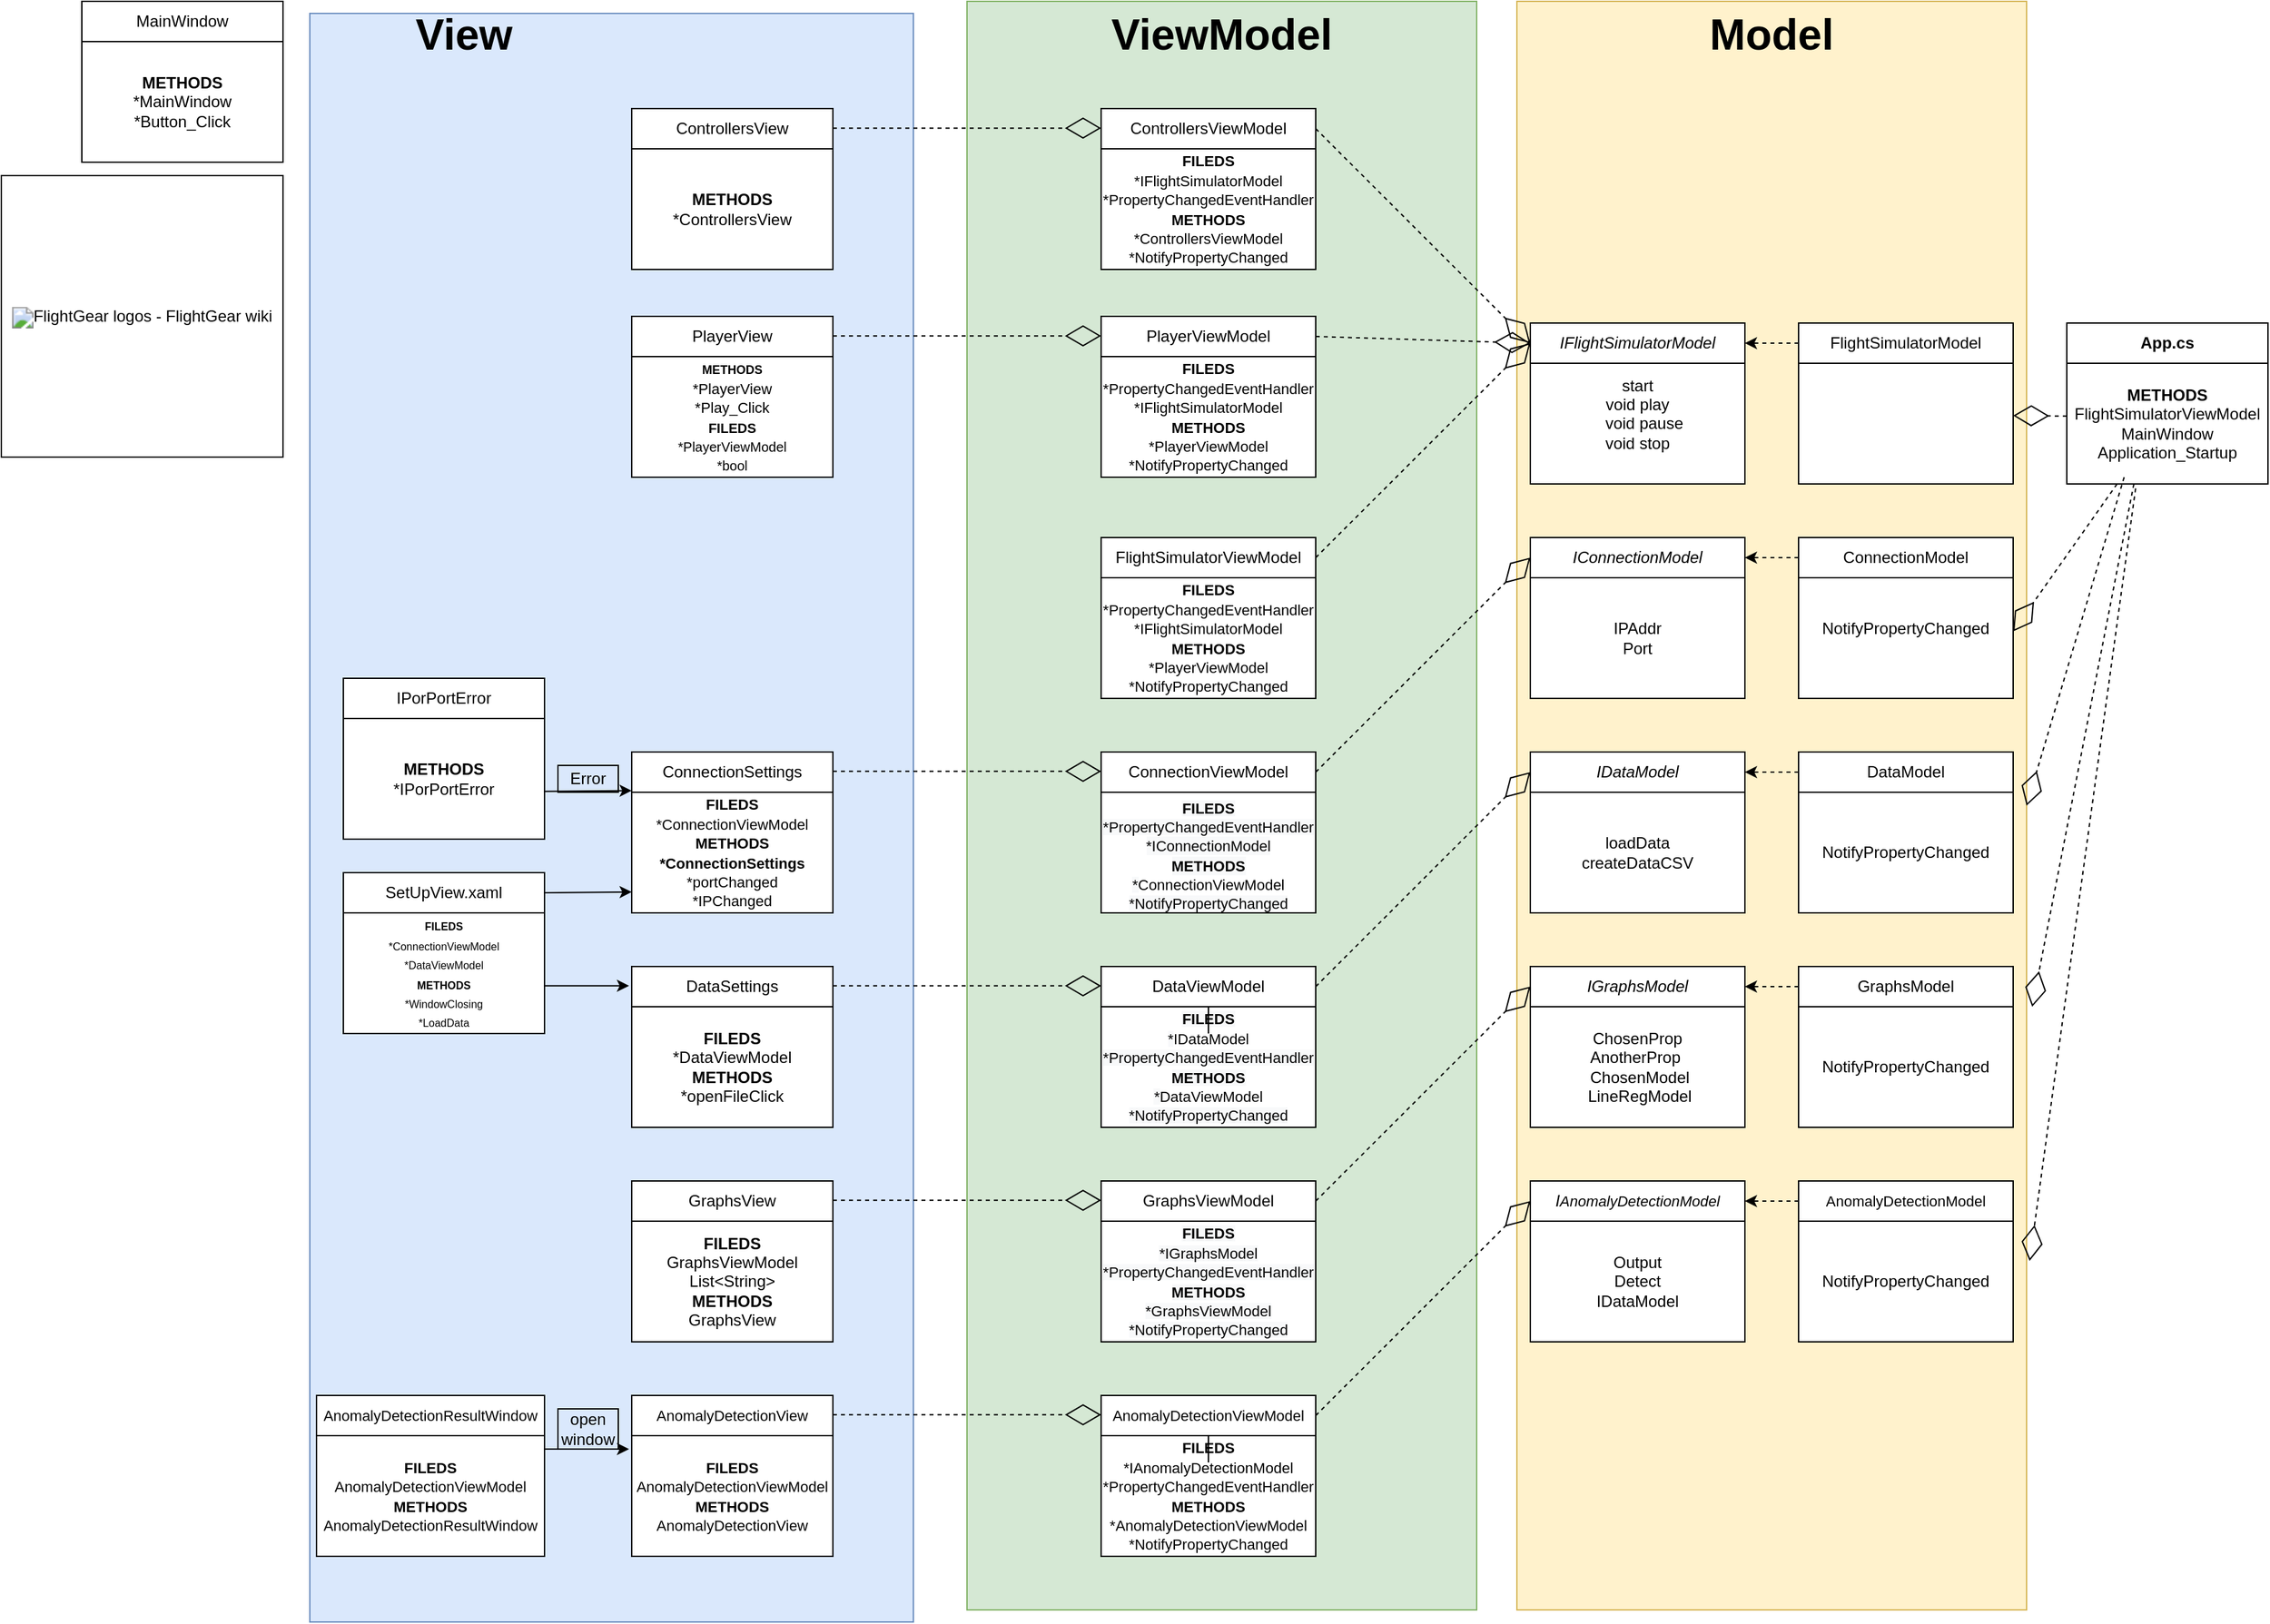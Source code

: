 <mxfile version="14.6.0" type="device"><diagram name="Page-1" id="b5b7bab2-c9e2-2cf4-8b2a-24fd1a2a6d21"><mxGraphModel dx="2048" dy="1747" grid="1" gridSize="10" guides="1" tooltips="1" connect="1" arrows="1" fold="1" page="1" pageScale="1" pageWidth="827" pageHeight="1169" background="#ffffff" math="0" shadow="0"><root><mxCell id="0"/><mxCell id="1" parent="0"/><mxCell id="roihXMx6yvmDGisYueQt-70" value="" style="rounded=0;whiteSpace=wrap;html=1;fontSize=11;labelBackgroundColor=none;labelBorderColor=none;strokeColor=#82b366;fillColor=#d5e8d4;" parent="1" vertex="1"><mxGeometry x="260" y="-40" width="380" height="1200" as="geometry"/></mxCell><mxCell id="roihXMx6yvmDGisYueQt-71" value="" style="rounded=0;whiteSpace=wrap;html=1;fontSize=11;labelBackgroundColor=none;labelBorderColor=none;fillColor=#dae8fc;strokeColor=#6c8ebf;" parent="1" vertex="1"><mxGeometry x="-230" y="-31" width="450" height="1200" as="geometry"/></mxCell><mxCell id="roihXMx6yvmDGisYueQt-69" value="" style="rounded=0;whiteSpace=wrap;html=1;fontSize=11;labelBackgroundColor=none;labelBorderColor=none;strokeColor=#d6b656;fillColor=#fff2cc;" parent="1" vertex="1"><mxGeometry x="670" y="-40" width="380" height="1200" as="geometry"/></mxCell><mxCell id="roihXMx6yvmDGisYueQt-2" value="&lt;i&gt;IFlightSimulatorModel&lt;/i&gt;" style="rounded=0;whiteSpace=wrap;html=1;" parent="1" vertex="1"><mxGeometry x="680" y="200" width="160" height="30" as="geometry"/></mxCell><mxCell id="roihXMx6yvmDGisYueQt-4" value="&lt;div&gt;start&lt;/div&gt;&lt;div&gt;void play&lt;/div&gt;&lt;div&gt;&amp;nbsp; &amp;nbsp;void pause&lt;/div&gt;&lt;div&gt;void stop&lt;/div&gt;&lt;div&gt;&lt;br&gt;&lt;/div&gt;" style="rounded=0;whiteSpace=wrap;html=1;" parent="1" vertex="1"><mxGeometry x="680" y="230" width="160" height="90" as="geometry"/></mxCell><mxCell id="roihXMx6yvmDGisYueQt-5" value="" style="rounded=0;whiteSpace=wrap;html=1;" parent="1" vertex="1"><mxGeometry x="880" y="230" width="160" height="90" as="geometry"/></mxCell><mxCell id="roihXMx6yvmDGisYueQt-6" value="FlightSimulatorModel" style="rounded=0;whiteSpace=wrap;html=1;" parent="1" vertex="1"><mxGeometry x="880" y="200" width="160" height="30" as="geometry"/></mxCell><mxCell id="roihXMx6yvmDGisYueQt-7" value="&lt;span&gt;IPAddr&lt;/span&gt;&lt;br&gt;&lt;span&gt;Port&lt;/span&gt;" style="rounded=0;whiteSpace=wrap;html=1;" parent="1" vertex="1"><mxGeometry x="680" y="390" width="160" height="90" as="geometry"/></mxCell><mxCell id="roihXMx6yvmDGisYueQt-8" value="&lt;span&gt;NotifyPropertyChanged&lt;br&gt;&lt;br&gt;&lt;/span&gt;" style="rounded=0;whiteSpace=wrap;html=1;" parent="1" vertex="1"><mxGeometry x="880" y="390" width="160" height="90" as="geometry"/></mxCell><mxCell id="roihXMx6yvmDGisYueQt-9" value="ConnectionModel" style="rounded=0;whiteSpace=wrap;html=1;" parent="1" vertex="1"><mxGeometry x="880" y="360" width="160" height="30" as="geometry"/></mxCell><mxCell id="roihXMx6yvmDGisYueQt-10" value="&lt;i&gt;IConnectionModel&lt;/i&gt;" style="rounded=0;whiteSpace=wrap;html=1;" parent="1" vertex="1"><mxGeometry x="680" y="360" width="160" height="30" as="geometry"/></mxCell><mxCell id="roihXMx6yvmDGisYueQt-15" value="NotifyPropertyChanged&lt;br&gt;" style="rounded=0;whiteSpace=wrap;html=1;" parent="1" vertex="1"><mxGeometry x="880" y="550" width="160" height="90" as="geometry"/></mxCell><mxCell id="roihXMx6yvmDGisYueQt-16" value="loadData&lt;br&gt;createDataCSV" style="rounded=0;whiteSpace=wrap;html=1;" parent="1" vertex="1"><mxGeometry x="680" y="550" width="160" height="90" as="geometry"/></mxCell><mxCell id="roihXMx6yvmDGisYueQt-17" value="&lt;i&gt;IDataModel&lt;/i&gt;" style="rounded=0;whiteSpace=wrap;html=1;" parent="1" vertex="1"><mxGeometry x="680" y="520" width="160" height="30" as="geometry"/></mxCell><mxCell id="roihXMx6yvmDGisYueQt-18" value="DataModel" style="rounded=0;whiteSpace=wrap;html=1;" parent="1" vertex="1"><mxGeometry x="880" y="520" width="160" height="30" as="geometry"/></mxCell><mxCell id="roihXMx6yvmDGisYueQt-19" value="NotifyPropertyChanged&lt;br&gt;" style="rounded=0;whiteSpace=wrap;html=1;" parent="1" vertex="1"><mxGeometry x="880" y="710" width="160" height="90" as="geometry"/></mxCell><mxCell id="roihXMx6yvmDGisYueQt-22" value="GraphsModel" style="rounded=0;whiteSpace=wrap;html=1;" parent="1" vertex="1"><mxGeometry x="880" y="680" width="160" height="30" as="geometry"/></mxCell><mxCell id="roihXMx6yvmDGisYueQt-23" value="&lt;span&gt;NotifyPropertyChanged&lt;/span&gt;" style="rounded=0;whiteSpace=wrap;html=1;" parent="1" vertex="1"><mxGeometry x="880" y="870" width="160" height="90" as="geometry"/></mxCell><mxCell id="roihXMx6yvmDGisYueQt-24" value="&lt;font style=&quot;font-size: 11px&quot;&gt;AnomalyDetectionModel&lt;/font&gt;" style="rounded=0;whiteSpace=wrap;html=1;" parent="1" vertex="1"><mxGeometry x="880" y="840" width="160" height="30" as="geometry"/></mxCell><mxCell id="roihXMx6yvmDGisYueQt-25" value="Output&lt;br&gt;Detect&lt;br&gt;IDataModel" style="rounded=0;whiteSpace=wrap;html=1;" parent="1" vertex="1"><mxGeometry x="680" y="870" width="160" height="90" as="geometry"/></mxCell><mxCell id="roihXMx6yvmDGisYueQt-26" value="&lt;i&gt;I&lt;span style=&quot;font-size: 11px&quot;&gt;AnomalyDetectionModel&lt;/span&gt;&lt;/i&gt;" style="rounded=0;whiteSpace=wrap;html=1;" parent="1" vertex="1"><mxGeometry x="680" y="840" width="160" height="30" as="geometry"/></mxCell><mxCell id="roihXMx6yvmDGisYueQt-27" value="FlightSimulatorViewModel" style="rounded=0;whiteSpace=wrap;html=1;" parent="1" vertex="1"><mxGeometry x="360" y="360" width="160" height="30" as="geometry"/></mxCell><mxCell id="roihXMx6yvmDGisYueQt-28" value="&lt;b style=&quot;font-size: 11px&quot;&gt;FILEDS&lt;/b&gt;&lt;br style=&quot;font-size: 11px&quot;&gt;&lt;span style=&quot;font-size: 11px&quot;&gt;*PropertyChangedEventHandler&lt;/span&gt;&lt;br&gt;&lt;span style=&quot;font-size: 11px&quot;&gt;*IFlightSimulatorModel&lt;/span&gt;&lt;br style=&quot;font-size: 11px&quot;&gt;&lt;b style=&quot;font-size: 11px&quot;&gt;METHODS&lt;/b&gt;&lt;br style=&quot;font-size: 11px&quot;&gt;&lt;span style=&quot;font-size: 11px&quot;&gt;*PlayerViewModel&lt;/span&gt;&lt;br style=&quot;font-size: 11px&quot;&gt;&lt;span style=&quot;font-size: 11px&quot;&gt;*&lt;/span&gt;&lt;span style=&quot;font-size: 11px&quot;&gt;NotifyPropertyChanged&lt;/span&gt;" style="rounded=0;whiteSpace=wrap;html=1;" parent="1" vertex="1"><mxGeometry x="360" y="390" width="160" height="90" as="geometry"/></mxCell><mxCell id="roihXMx6yvmDGisYueQt-29" value="&lt;br&gt;&lt;b style=&quot;color: rgb(0 , 0 , 0) ; font-family: &amp;#34;helvetica&amp;#34; ; font-style: normal ; letter-spacing: normal ; text-align: center ; text-indent: 0px ; text-transform: none ; word-spacing: 0px ; background-color: rgb(248 , 249 , 250) ; font-size: 11px&quot;&gt;FILEDS&lt;/b&gt;&lt;br style=&quot;color: rgb(0 , 0 , 0) ; font-family: &amp;#34;helvetica&amp;#34; ; font-style: normal ; font-weight: 400 ; letter-spacing: normal ; text-align: center ; text-indent: 0px ; text-transform: none ; word-spacing: 0px ; background-color: rgb(248 , 249 , 250) ; font-size: 11px&quot;&gt;&lt;span style=&quot;color: rgb(0 , 0 , 0) ; font-family: &amp;#34;helvetica&amp;#34; ; font-style: normal ; font-weight: 400 ; letter-spacing: normal ; text-align: center ; text-indent: 0px ; text-transform: none ; word-spacing: 0px ; background-color: rgb(248 , 249 , 250) ; font-size: 11px&quot;&gt;*PropertyChangedEventHandler&lt;/span&gt;&lt;span style=&quot;text-align: center ; text-indent: 0px ; background-color: rgb(248 , 249 , 250)&quot;&gt;&lt;font face=&quot;helvetica&quot;&gt;&lt;span style=&quot;font-size: 11px&quot;&gt;&lt;br&gt;*IConnectionModel&lt;br&gt;&lt;/span&gt;&lt;/font&gt;&lt;b style=&quot;color: rgb(0 , 0 , 0) ; font-family: &amp;#34;helvetica&amp;#34; ; font-size: 11px ; font-style: normal ; letter-spacing: normal ; text-transform: none ; word-spacing: 0px&quot;&gt;METHODS&lt;/b&gt;&lt;/span&gt;&lt;br style=&quot;color: rgb(0 , 0 , 0) ; font-family: &amp;#34;helvetica&amp;#34; ; font-style: normal ; font-weight: 400 ; letter-spacing: normal ; text-align: center ; text-indent: 0px ; text-transform: none ; word-spacing: 0px ; background-color: rgb(248 , 249 , 250) ; font-size: 11px&quot;&gt;&lt;span style=&quot;color: rgb(0 , 0 , 0) ; font-family: &amp;#34;helvetica&amp;#34; ; font-style: normal ; font-weight: 400 ; letter-spacing: normal ; text-align: center ; text-indent: 0px ; text-transform: none ; word-spacing: 0px ; background-color: rgb(248 , 249 , 250) ; font-size: 11px&quot;&gt;*&lt;/span&gt;&lt;font face=&quot;helvetica&quot;&gt;&lt;span style=&quot;font-size: 11px&quot;&gt;ConnectionViewModel&lt;/span&gt;&lt;/font&gt;&lt;br style=&quot;color: rgb(0 , 0 , 0) ; font-family: &amp;#34;helvetica&amp;#34; ; font-style: normal ; font-weight: 400 ; letter-spacing: normal ; text-align: center ; text-indent: 0px ; text-transform: none ; word-spacing: 0px ; background-color: rgb(248 , 249 , 250) ; font-size: 11px&quot;&gt;&lt;span style=&quot;color: rgb(0 , 0 , 0) ; font-family: &amp;#34;helvetica&amp;#34; ; font-style: normal ; font-weight: 400 ; letter-spacing: normal ; text-align: center ; text-indent: 0px ; text-transform: none ; word-spacing: 0px ; background-color: rgb(248 , 249 , 250) ; font-size: 11px&quot;&gt;*&lt;/span&gt;&lt;span style=&quot;color: rgb(0 , 0 , 0) ; font-family: &amp;#34;helvetica&amp;#34; ; font-style: normal ; font-weight: 400 ; letter-spacing: normal ; text-align: center ; text-indent: 0px ; text-transform: none ; word-spacing: 0px ; background-color: rgb(248 , 249 , 250) ; font-size: 11px&quot;&gt;NotifyPropertyChanged&lt;/span&gt;&lt;br&gt;" style="rounded=0;whiteSpace=wrap;html=1;" parent="1" vertex="1"><mxGeometry x="360" y="540" width="160" height="100" as="geometry"/></mxCell><mxCell id="roihXMx6yvmDGisYueQt-30" value="ConnectionViewModel" style="rounded=0;whiteSpace=wrap;html=1;" parent="1" vertex="1"><mxGeometry x="360" y="520" width="160" height="30" as="geometry"/></mxCell><mxCell id="roihXMx6yvmDGisYueQt-31" value="&lt;b style=&quot;color: rgb(0 , 0 , 0) ; font-family: &amp;#34;helvetica&amp;#34; ; font-style: normal ; letter-spacing: normal ; text-align: center ; text-indent: 0px ; text-transform: none ; word-spacing: 0px ; background-color: rgb(248 , 249 , 250) ; font-size: 11px&quot;&gt;FILEDS&lt;/b&gt;&lt;br style=&quot;color: rgb(0 , 0 , 0) ; font-family: &amp;#34;helvetica&amp;#34; ; font-style: normal ; font-weight: 400 ; letter-spacing: normal ; text-align: center ; text-indent: 0px ; text-transform: none ; word-spacing: 0px ; background-color: rgb(248 , 249 , 250) ; font-size: 11px&quot;&gt;&lt;span style=&quot;color: rgb(0 , 0 , 0) ; font-family: &amp;#34;helvetica&amp;#34; ; font-style: normal ; font-weight: 400 ; letter-spacing: normal ; text-align: center ; text-indent: 0px ; text-transform: none ; word-spacing: 0px ; background-color: rgb(248 , 249 , 250) ; font-size: 11px&quot;&gt;*&lt;/span&gt;&lt;font face=&quot;helvetica&quot;&gt;&lt;span style=&quot;font-size: 11px&quot;&gt;IDataModel&lt;/span&gt;&lt;/font&gt;&lt;br style=&quot;color: rgb(0 , 0 , 0) ; font-family: &amp;#34;helvetica&amp;#34; ; font-size: 12px ; font-style: normal ; font-weight: 400 ; letter-spacing: normal ; text-align: center ; text-indent: 0px ; text-transform: none ; word-spacing: 0px ; background-color: rgb(248 , 249 , 250)&quot;&gt;&lt;span style=&quot;color: rgb(0 , 0 , 0) ; font-family: &amp;#34;helvetica&amp;#34; ; font-style: normal ; font-weight: 400 ; letter-spacing: normal ; text-align: center ; text-indent: 0px ; text-transform: none ; word-spacing: 0px ; background-color: rgb(248 , 249 , 250) ; font-size: 11px&quot;&gt;*PropertyChangedEventHandler&lt;/span&gt;&lt;br style=&quot;color: rgb(0 , 0 , 0) ; font-family: &amp;#34;helvetica&amp;#34; ; font-style: normal ; font-weight: 400 ; letter-spacing: normal ; text-align: center ; text-indent: 0px ; text-transform: none ; word-spacing: 0px ; background-color: rgb(248 , 249 , 250) ; font-size: 11px&quot;&gt;&lt;b style=&quot;color: rgb(0 , 0 , 0) ; font-family: &amp;#34;helvetica&amp;#34; ; font-style: normal ; letter-spacing: normal ; text-align: center ; text-indent: 0px ; text-transform: none ; word-spacing: 0px ; background-color: rgb(248 , 249 , 250) ; font-size: 11px&quot;&gt;METHODS&lt;/b&gt;&lt;br style=&quot;color: rgb(0 , 0 , 0) ; font-family: &amp;#34;helvetica&amp;#34; ; font-style: normal ; font-weight: 400 ; letter-spacing: normal ; text-align: center ; text-indent: 0px ; text-transform: none ; word-spacing: 0px ; background-color: rgb(248 , 249 , 250) ; font-size: 11px&quot;&gt;&lt;span style=&quot;color: rgb(0 , 0 , 0) ; font-family: &amp;#34;helvetica&amp;#34; ; font-style: normal ; font-weight: 400 ; letter-spacing: normal ; text-align: center ; text-indent: 0px ; text-transform: none ; word-spacing: 0px ; background-color: rgb(248 , 249 , 250) ; font-size: 11px&quot;&gt;*&lt;/span&gt;&lt;font face=&quot;helvetica&quot;&gt;&lt;span style=&quot;font-size: 11px&quot;&gt;DataViewModel&lt;/span&gt;&lt;/font&gt;&lt;br style=&quot;color: rgb(0 , 0 , 0) ; font-family: &amp;#34;helvetica&amp;#34; ; font-style: normal ; font-weight: 400 ; letter-spacing: normal ; text-align: center ; text-indent: 0px ; text-transform: none ; word-spacing: 0px ; background-color: rgb(248 , 249 , 250) ; font-size: 11px&quot;&gt;&lt;span style=&quot;color: rgb(0 , 0 , 0) ; font-family: &amp;#34;helvetica&amp;#34; ; font-style: normal ; font-weight: 400 ; letter-spacing: normal ; text-align: center ; text-indent: 0px ; text-transform: none ; word-spacing: 0px ; background-color: rgb(248 , 249 , 250) ; font-size: 11px&quot;&gt;*&lt;/span&gt;&lt;span style=&quot;color: rgb(0 , 0 , 0) ; font-family: &amp;#34;helvetica&amp;#34; ; font-style: normal ; font-weight: 400 ; letter-spacing: normal ; text-align: center ; text-indent: 0px ; text-transform: none ; word-spacing: 0px ; background-color: rgb(248 , 249 , 250) ; font-size: 11px&quot;&gt;NotifyPropertyChanged&lt;/span&gt;" style="rounded=0;whiteSpace=wrap;html=1;" parent="1" vertex="1"><mxGeometry x="360" y="710" width="160" height="90" as="geometry"/></mxCell><mxCell id="4QhyAHPbhYTgKdKamHgL-8" value="" style="edgeStyle=orthogonalEdgeStyle;rounded=0;orthogonalLoop=1;jettySize=auto;html=1;" edge="1" parent="1" source="roihXMx6yvmDGisYueQt-32" target="roihXMx6yvmDGisYueQt-31"><mxGeometry relative="1" as="geometry"/></mxCell><mxCell id="roihXMx6yvmDGisYueQt-32" value="DataViewModel" style="rounded=0;whiteSpace=wrap;html=1;" parent="1" vertex="1"><mxGeometry x="360" y="680" width="160" height="30" as="geometry"/></mxCell><mxCell id="roihXMx6yvmDGisYueQt-33" value="&#10;&#10;&lt;b style=&quot;color: rgb(0, 0, 0); font-family: helvetica; font-style: normal; letter-spacing: normal; text-align: center; text-indent: 0px; text-transform: none; word-spacing: 0px; background-color: rgb(248, 249, 250); font-size: 11px;&quot;&gt;FILEDS&lt;/b&gt;&lt;br style=&quot;color: rgb(0, 0, 0); font-family: helvetica; font-style: normal; font-weight: 400; letter-spacing: normal; text-align: center; text-indent: 0px; text-transform: none; word-spacing: 0px; background-color: rgb(248, 249, 250); font-size: 11px;&quot;&gt;&lt;span style=&quot;color: rgb(0, 0, 0); font-family: helvetica; font-style: normal; font-weight: 400; letter-spacing: normal; text-align: center; text-indent: 0px; text-transform: none; word-spacing: 0px; background-color: rgb(248, 249, 250); font-size: 11px;&quot;&gt;*IGraphsModel&lt;/span&gt;&lt;br style=&quot;color: rgb(0, 0, 0); font-family: helvetica; font-size: 12px; font-style: normal; font-weight: 400; letter-spacing: normal; text-align: center; text-indent: 0px; text-transform: none; word-spacing: 0px; background-color: rgb(248, 249, 250);&quot;&gt;&lt;span style=&quot;color: rgb(0, 0, 0); font-family: helvetica; font-style: normal; font-weight: 400; letter-spacing: normal; text-align: center; text-indent: 0px; text-transform: none; word-spacing: 0px; background-color: rgb(248, 249, 250); font-size: 11px;&quot;&gt;*PropertyChangedEventHandler&lt;/span&gt;&lt;br style=&quot;color: rgb(0, 0, 0); font-family: helvetica; font-style: normal; font-weight: 400; letter-spacing: normal; text-align: center; text-indent: 0px; text-transform: none; word-spacing: 0px; background-color: rgb(248, 249, 250); font-size: 11px;&quot;&gt;&lt;b style=&quot;color: rgb(0, 0, 0); font-family: helvetica; font-style: normal; letter-spacing: normal; text-align: center; text-indent: 0px; text-transform: none; word-spacing: 0px; background-color: rgb(248, 249, 250); font-size: 11px;&quot;&gt;METHODS&lt;/b&gt;&lt;br style=&quot;color: rgb(0, 0, 0); font-family: helvetica; font-style: normal; font-weight: 400; letter-spacing: normal; text-align: center; text-indent: 0px; text-transform: none; word-spacing: 0px; background-color: rgb(248, 249, 250); font-size: 11px;&quot;&gt;&lt;span style=&quot;color: rgb(0, 0, 0); font-family: helvetica; font-style: normal; font-weight: 400; letter-spacing: normal; text-align: center; text-indent: 0px; text-transform: none; word-spacing: 0px; background-color: rgb(248, 249, 250); font-size: 11px;&quot;&gt;*&lt;/span&gt;&lt;span style=&quot;color: rgb(0, 0, 0); font-family: helvetica; font-style: normal; font-weight: 400; letter-spacing: normal; text-align: center; text-indent: 0px; text-transform: none; word-spacing: 0px; background-color: rgb(248, 249, 250); font-size: 11px;&quot;&gt;GraphsViewModel&lt;/span&gt;&lt;br style=&quot;color: rgb(0, 0, 0); font-family: helvetica; font-style: normal; font-weight: 400; letter-spacing: normal; text-align: center; text-indent: 0px; text-transform: none; word-spacing: 0px; background-color: rgb(248, 249, 250); font-size: 11px;&quot;&gt;&lt;span style=&quot;color: rgb(0, 0, 0); font-family: helvetica; font-style: normal; font-weight: 400; letter-spacing: normal; text-align: center; text-indent: 0px; text-transform: none; word-spacing: 0px; background-color: rgb(248, 249, 250); font-size: 11px;&quot;&gt;*&lt;/span&gt;&lt;span style=&quot;color: rgb(0, 0, 0); font-family: helvetica; font-style: normal; font-weight: 400; letter-spacing: normal; text-align: center; text-indent: 0px; text-transform: none; word-spacing: 0px; background-color: rgb(248, 249, 250); font-size: 11px;&quot;&gt;NotifyPropertyChanged&lt;/span&gt;&#10;&#10;" style="rounded=0;whiteSpace=wrap;html=1;" parent="1" vertex="1"><mxGeometry x="360" y="870" width="160" height="90" as="geometry"/></mxCell><mxCell id="roihXMx6yvmDGisYueQt-34" value="GraphsViewModel" style="rounded=0;whiteSpace=wrap;html=1;" parent="1" vertex="1"><mxGeometry x="360" y="840" width="160" height="30" as="geometry"/></mxCell><mxCell id="roihXMx6yvmDGisYueQt-35" value="&lt;b style=&quot;font-family: &amp;#34;helvetica&amp;#34; ; font-size: 11px&quot;&gt;FILEDS&lt;/b&gt;&lt;br style=&quot;font-family: &amp;#34;helvetica&amp;#34; ; font-size: 11px&quot;&gt;&lt;span style=&quot;font-family: &amp;#34;helvetica&amp;#34; ; font-size: 11px&quot;&gt;*&lt;/span&gt;&lt;font face=&quot;helvetica&quot;&gt;&lt;span style=&quot;font-size: 11px&quot;&gt;IAnomalyDetectionModel&lt;/span&gt;&lt;/font&gt;&lt;br style=&quot;font-family: &amp;#34;helvetica&amp;#34;&quot;&gt;&lt;span style=&quot;font-family: &amp;#34;helvetica&amp;#34; ; font-size: 11px&quot;&gt;*PropertyChangedEventHandler&lt;/span&gt;&lt;br style=&quot;font-family: &amp;#34;helvetica&amp;#34; ; font-size: 11px&quot;&gt;&lt;b style=&quot;font-family: &amp;#34;helvetica&amp;#34; ; font-size: 11px&quot;&gt;METHODS&lt;/b&gt;&lt;br style=&quot;font-family: &amp;#34;helvetica&amp;#34; ; font-size: 11px&quot;&gt;&lt;span style=&quot;font-family: &amp;#34;helvetica&amp;#34; ; font-size: 11px&quot;&gt;*&lt;/span&gt;&lt;font face=&quot;helvetica&quot;&gt;&lt;span style=&quot;font-size: 11px&quot;&gt;AnomalyDetectionViewModel&lt;/span&gt;&lt;/font&gt;&lt;br style=&quot;font-family: &amp;#34;helvetica&amp;#34; ; font-size: 11px&quot;&gt;&lt;span style=&quot;font-family: &amp;#34;helvetica&amp;#34; ; font-size: 11px&quot;&gt;*&lt;/span&gt;&lt;span style=&quot;font-family: &amp;#34;helvetica&amp;#34; ; font-size: 11px&quot;&gt;NotifyPropertyChanged&lt;/span&gt;" style="rounded=0;whiteSpace=wrap;html=1;" parent="1" vertex="1"><mxGeometry x="360" y="1030" width="160" height="90" as="geometry"/></mxCell><mxCell id="4QhyAHPbhYTgKdKamHgL-10" value="" style="edgeStyle=orthogonalEdgeStyle;rounded=0;orthogonalLoop=1;jettySize=auto;html=1;" edge="1" parent="1" source="roihXMx6yvmDGisYueQt-36" target="roihXMx6yvmDGisYueQt-35"><mxGeometry relative="1" as="geometry"/></mxCell><mxCell id="roihXMx6yvmDGisYueQt-36" value="AnomalyDetectionViewModel" style="rounded=0;whiteSpace=wrap;html=1;fontSize=11;" parent="1" vertex="1"><mxGeometry x="360" y="1000" width="160" height="30" as="geometry"/></mxCell><mxCell id="roihXMx6yvmDGisYueQt-37" value="&lt;b style=&quot;font-size: 11px&quot;&gt;FILEDS&lt;/b&gt;&lt;br style=&quot;font-size: 11px&quot;&gt;&lt;span style=&quot;font-size: 11px&quot;&gt;*PropertyChangedEventHandler&lt;/span&gt;&lt;br&gt;&lt;span style=&quot;font-size: 11px&quot;&gt;*IFlightSimulatorModel&lt;/span&gt;&lt;br style=&quot;font-size: 11px&quot;&gt;&lt;b style=&quot;font-size: 11px&quot;&gt;METHODS&lt;/b&gt;&lt;br style=&quot;font-size: 11px&quot;&gt;&lt;span style=&quot;font-size: 11px&quot;&gt;*PlayerViewModel&lt;/span&gt;&lt;br style=&quot;font-size: 11px&quot;&gt;&lt;span style=&quot;font-size: 11px&quot;&gt;*&lt;/span&gt;&lt;span style=&quot;font-size: 11px&quot;&gt;NotifyPropertyChanged&lt;/span&gt;" style="rounded=0;whiteSpace=wrap;html=1;" parent="1" vertex="1"><mxGeometry x="360" y="225" width="160" height="90" as="geometry"/></mxCell><mxCell id="roihXMx6yvmDGisYueQt-38" value="PlayerViewModel" style="rounded=0;whiteSpace=wrap;html=1;" parent="1" vertex="1"><mxGeometry x="360" y="195" width="160" height="30" as="geometry"/></mxCell><mxCell id="roihXMx6yvmDGisYueQt-39" value="&lt;b style=&quot;font-size: 11px&quot;&gt;FILEDS&lt;/b&gt;&lt;br style=&quot;font-size: 11px&quot;&gt;&lt;span style=&quot;font-size: 11px&quot;&gt;*IFlightSimulatorModel&lt;/span&gt;&lt;br&gt;&lt;span style=&quot;font-size: 11px&quot;&gt;*PropertyChangedEventHandler&lt;/span&gt;&lt;br style=&quot;font-size: 11px&quot;&gt;&lt;b style=&quot;font-size: 11px&quot;&gt;METHODS&lt;/b&gt;&lt;br style=&quot;font-size: 11px&quot;&gt;&lt;span style=&quot;font-size: 11px&quot;&gt;*&lt;/span&gt;&lt;span style=&quot;font-size: 11px&quot;&gt;ControllersViewModel&lt;/span&gt;&lt;br style=&quot;font-size: 11px&quot;&gt;&lt;span style=&quot;font-size: 11px&quot;&gt;*&lt;/span&gt;&lt;span style=&quot;font-size: 11px&quot;&gt;NotifyPropertyChanged&lt;/span&gt;" style="rounded=0;whiteSpace=wrap;html=1;" parent="1" vertex="1"><mxGeometry x="360" y="70" width="160" height="90" as="geometry"/></mxCell><mxCell id="roihXMx6yvmDGisYueQt-40" value="ControllersViewModel" style="rounded=0;whiteSpace=wrap;html=1;" parent="1" vertex="1"><mxGeometry x="360" y="40" width="160" height="30" as="geometry"/></mxCell><mxCell id="roihXMx6yvmDGisYueQt-43" value="&lt;font style=&quot;font-size: 11px&quot;&gt;&lt;b&gt;FILEDS&lt;/b&gt;&lt;br&gt;*ConnectionViewModel&lt;br&gt;&lt;b&gt;METHODS&lt;/b&gt;&lt;br&gt;&lt;b&gt;*ConnectionSettings&lt;/b&gt;&lt;br&gt;*portChanged&lt;br&gt;*IPChanged&lt;/font&gt;" style="rounded=0;whiteSpace=wrap;html=1;" parent="1" vertex="1"><mxGeometry x="10" y="550" width="150" height="90" as="geometry"/></mxCell><mxCell id="roihXMx6yvmDGisYueQt-44" value="ConnectionSettings" style="rounded=0;whiteSpace=wrap;html=1;" parent="1" vertex="1"><mxGeometry x="10" y="520" width="150" height="30" as="geometry"/></mxCell><mxCell id="roihXMx6yvmDGisYueQt-45" value="&lt;font style=&quot;font-size: 12px&quot;&gt;&lt;b&gt;FILEDS&lt;/b&gt;&lt;br&gt;*DataViewModel&lt;br&gt;&lt;b&gt;METHODS&lt;/b&gt;&lt;br&gt;*openFileClick&lt;/font&gt;" style="rounded=0;whiteSpace=wrap;html=1;" parent="1" vertex="1"><mxGeometry x="10" y="710" width="150" height="90" as="geometry"/></mxCell><mxCell id="roihXMx6yvmDGisYueQt-46" value="DataSettings" style="rounded=0;whiteSpace=wrap;html=1;" parent="1" vertex="1"><mxGeometry x="10" y="680" width="150" height="30" as="geometry"/></mxCell><mxCell id="roihXMx6yvmDGisYueQt-47" value="&lt;b&gt;FILEDS&lt;/b&gt;&lt;br&gt;GraphsViewModel&lt;br&gt;List&amp;lt;String&amp;gt;&lt;b&gt;&lt;br&gt;METHODS&lt;/b&gt;&lt;br&gt;GraphsView" style="rounded=0;whiteSpace=wrap;html=1;" parent="1" vertex="1"><mxGeometry x="10" y="870" width="150" height="90" as="geometry"/></mxCell><mxCell id="roihXMx6yvmDGisYueQt-48" value="GraphsView" style="rounded=0;whiteSpace=wrap;html=1;" parent="1" vertex="1"><mxGeometry x="10" y="840" width="150" height="30" as="geometry"/></mxCell><mxCell id="roihXMx6yvmDGisYueQt-49" value="&lt;b style=&quot;font-size: 11px&quot;&gt;FILEDS&lt;/b&gt;&lt;br style=&quot;font-size: 11px&quot;&gt;&lt;span style=&quot;font-size: 11px&quot;&gt;AnomalyDetectionViewModel&lt;/span&gt;&lt;br&gt;&lt;b style=&quot;font-size: 11px&quot;&gt;METHODS&lt;/b&gt;&lt;br style=&quot;font-size: 11px&quot;&gt;&lt;span style=&quot;font-size: 11px&quot;&gt;AnomalyDetectionView&lt;/span&gt;" style="rounded=0;whiteSpace=wrap;html=1;" parent="1" vertex="1"><mxGeometry x="10" y="1030" width="150" height="90" as="geometry"/></mxCell><mxCell id="roihXMx6yvmDGisYueQt-50" value="AnomalyDetectionView" style="rounded=0;whiteSpace=wrap;html=1;fontSize=11;" parent="1" vertex="1"><mxGeometry x="10" y="1000" width="150" height="30" as="geometry"/></mxCell><mxCell id="roihXMx6yvmDGisYueQt-51" value="&lt;font&gt;&lt;b style=&quot;font-size: 9px&quot;&gt;METHODS&lt;/b&gt;&lt;br&gt;&lt;font style=&quot;font-size: 11px&quot;&gt;*PlayerView&lt;br&gt;*Play_Click&lt;/font&gt;&lt;br&gt;&lt;b&gt;&lt;font style=&quot;font-size: 10px&quot;&gt;FILEDS&lt;/font&gt;&lt;/b&gt;&lt;br style=&quot;font-size: 8px&quot;&gt;&lt;font size=&quot;1&quot;&gt;*PlayerViewModel&lt;/font&gt;&lt;br&gt;&lt;font size=&quot;1&quot;&gt;*bool&lt;/font&gt;&lt;/font&gt;" style="rounded=0;whiteSpace=wrap;html=1;" parent="1" vertex="1"><mxGeometry x="10" y="225" width="150" height="90" as="geometry"/></mxCell><mxCell id="roihXMx6yvmDGisYueQt-52" value="PlayerView" style="rounded=0;whiteSpace=wrap;html=1;" parent="1" vertex="1"><mxGeometry x="10" y="195" width="150" height="30" as="geometry"/></mxCell><mxCell id="roihXMx6yvmDGisYueQt-53" value="&lt;b&gt;METHODS&lt;br&gt;&lt;/b&gt;*ControllersView" style="rounded=0;whiteSpace=wrap;html=1;" parent="1" vertex="1"><mxGeometry x="10" y="70" width="150" height="90" as="geometry"/></mxCell><mxCell id="roihXMx6yvmDGisYueQt-54" value="ControllersView" style="rounded=0;whiteSpace=wrap;html=1;" parent="1" vertex="1"><mxGeometry x="10" y="40" width="150" height="30" as="geometry"/></mxCell><mxCell id="roihXMx6yvmDGisYueQt-58" value="&lt;b&gt;METHODS&lt;br&gt;&lt;/b&gt;*IPorPortError" style="rounded=0;whiteSpace=wrap;html=1;" parent="1" vertex="1"><mxGeometry x="-205" y="495" width="150" height="90" as="geometry"/></mxCell><mxCell id="roihXMx6yvmDGisYueQt-59" value="IPorPortError" style="rounded=0;whiteSpace=wrap;html=1;" parent="1" vertex="1"><mxGeometry x="-205" y="465" width="150" height="30" as="geometry"/></mxCell><mxCell id="roihXMx6yvmDGisYueQt-60" value="&#10;&#10;&lt;img src=&quot;https://wiki.flightgear.org/w/images/6/62/FlightGear_logo.png&quot; alt=&quot;FlightGear logos - FlightGear wiki&quot;&gt;&#10;&#10;" style="rounded=0;whiteSpace=wrap;html=1;" parent="1" vertex="1"><mxGeometry x="-460" y="90" width="210" height="210" as="geometry"/></mxCell><mxCell id="roihXMx6yvmDGisYueQt-62" value="&lt;b&gt;METHODS&lt;br&gt;&lt;/b&gt;*MainWindow&lt;br&gt;*Button_Click" style="rounded=0;whiteSpace=wrap;html=1;" parent="1" vertex="1"><mxGeometry x="-400" y="-10" width="150" height="90" as="geometry"/></mxCell><mxCell id="roihXMx6yvmDGisYueQt-63" value="MainWindow" style="rounded=0;whiteSpace=wrap;html=1;" parent="1" vertex="1"><mxGeometry x="-400" y="-40" width="150" height="30" as="geometry"/></mxCell><mxCell id="roihXMx6yvmDGisYueQt-68" value="" style="endArrow=classic;html=1;fontSize=11;exitX=0;exitY=0.5;exitDx=0;exitDy=0;dashed=1;" parent="1" source="roihXMx6yvmDGisYueQt-6" edge="1"><mxGeometry width="50" height="50" relative="1" as="geometry"><mxPoint x="850" y="210" as="sourcePoint"/><mxPoint x="840" y="215" as="targetPoint"/></mxGeometry></mxCell><mxCell id="roihXMx6yvmDGisYueQt-75" value="" style="endArrow=classic;html=1;fontSize=11;entryX=1;entryY=0.5;entryDx=0;entryDy=0;exitX=0;exitY=0.5;exitDx=0;exitDy=0;dashed=1;" parent="1" source="roihXMx6yvmDGisYueQt-9" target="roihXMx6yvmDGisYueQt-10" edge="1"><mxGeometry width="50" height="50" relative="1" as="geometry"><mxPoint x="850" y="374.58" as="sourcePoint"/><mxPoint x="890" y="374.58" as="targetPoint"/></mxGeometry></mxCell><mxCell id="roihXMx6yvmDGisYueQt-76" value="" style="endArrow=classic;html=1;fontSize=11;entryX=1;entryY=0.5;entryDx=0;entryDy=0;dashed=1;" parent="1" source="roihXMx6yvmDGisYueQt-18" target="roihXMx6yvmDGisYueQt-17" edge="1"><mxGeometry width="50" height="50" relative="1" as="geometry"><mxPoint x="850" y="534.58" as="sourcePoint"/><mxPoint x="890" y="534.58" as="targetPoint"/></mxGeometry></mxCell><mxCell id="roihXMx6yvmDGisYueQt-77" value="" style="endArrow=classic;html=1;fontSize=11;entryX=1;entryY=0.5;entryDx=0;entryDy=0;exitX=0;exitY=0.5;exitDx=0;exitDy=0;dashed=1;" parent="1" source="roihXMx6yvmDGisYueQt-22" target="roihXMx6yvmDGisYueQt-85" edge="1"><mxGeometry width="50" height="50" relative="1" as="geometry"><mxPoint x="860" y="639.17" as="sourcePoint"/><mxPoint x="900" y="639.17" as="targetPoint"/></mxGeometry></mxCell><mxCell id="roihXMx6yvmDGisYueQt-78" value="" style="endArrow=classic;html=1;fontSize=11;exitX=0;exitY=0.5;exitDx=0;exitDy=0;dashed=1;entryX=1;entryY=0.5;entryDx=0;entryDy=0;" parent="1" source="roihXMx6yvmDGisYueQt-24" target="roihXMx6yvmDGisYueQt-26" edge="1"><mxGeometry width="50" height="50" relative="1" as="geometry"><mxPoint x="870" y="880.0" as="sourcePoint"/><mxPoint x="810" y="900" as="targetPoint"/></mxGeometry></mxCell><mxCell id="roihXMx6yvmDGisYueQt-84" value="&lt;div&gt;ChosenProp&lt;/div&gt;&lt;div&gt;&lt;span&gt;AnotherProp&amp;nbsp;&lt;/span&gt;&lt;/div&gt;&lt;div&gt;&amp;nbsp; ChosenModel&amp;nbsp;&lt;/div&gt;&lt;div&gt;&lt;span&gt;&amp;nbsp; &amp;nbsp; &amp;nbsp; &amp;nbsp;LineRegModel&amp;nbsp; &amp;nbsp; &amp;nbsp;&amp;nbsp;&lt;/span&gt;&lt;/div&gt;" style="rounded=0;whiteSpace=wrap;html=1;" parent="1" vertex="1"><mxGeometry x="680" y="710" width="160" height="90" as="geometry"/></mxCell><mxCell id="roihXMx6yvmDGisYueQt-85" value="&lt;i&gt;IGraphsModel&lt;/i&gt;" style="rounded=0;whiteSpace=wrap;html=1;" parent="1" vertex="1"><mxGeometry x="680" y="680" width="160" height="30" as="geometry"/></mxCell><mxCell id="roihXMx6yvmDGisYueQt-90" value="&lt;font style=&quot;font-size: 32px;&quot;&gt;&lt;b style=&quot;font-size: 32px;&quot;&gt;Model&lt;/b&gt;&lt;/font&gt;" style="text;html=1;strokeColor=none;align=center;verticalAlign=middle;whiteSpace=wrap;rounded=0;labelBackgroundColor=none;fontSize=32;fontColor=#000000;" parent="1" vertex="1"><mxGeometry x="800" y="-40" width="120" height="50" as="geometry"/></mxCell><mxCell id="roihXMx6yvmDGisYueQt-91" value="&lt;font style=&quot;font-size: 32px&quot;&gt;&lt;b style=&quot;font-size: 32px&quot;&gt;ViewModel&lt;/b&gt;&lt;/font&gt;" style="text;html=1;strokeColor=none;align=center;verticalAlign=middle;whiteSpace=wrap;rounded=0;labelBackgroundColor=none;fontSize=32;fontColor=#000000;" parent="1" vertex="1"><mxGeometry x="360" y="-40" width="180" height="50" as="geometry"/></mxCell><mxCell id="roihXMx6yvmDGisYueQt-92" value="&lt;font style=&quot;font-size: 32px&quot;&gt;&lt;b style=&quot;font-size: 32px&quot;&gt;View&lt;/b&gt;&lt;/font&gt;" style="text;html=1;strokeColor=none;align=center;verticalAlign=middle;whiteSpace=wrap;rounded=0;labelBackgroundColor=none;fontSize=32;fontColor=#000000;" parent="1" vertex="1"><mxGeometry x="-205" y="-40" width="180" height="50" as="geometry"/></mxCell><mxCell id="roihXMx6yvmDGisYueQt-96" value="" style="endArrow=diamondThin;endFill=0;endSize=24;html=1;dashed=1;fontFamily=Tahoma;fontSize=32;fontColor=#000000;exitX=1;exitY=0.5;exitDx=0;exitDy=0;entryX=0;entryY=0.5;entryDx=0;entryDy=0;" parent="1" source="roihXMx6yvmDGisYueQt-36" target="roihXMx6yvmDGisYueQt-26" edge="1"><mxGeometry width="160" relative="1" as="geometry"><mxPoint x="540" y="890" as="sourcePoint"/><mxPoint x="700" y="890" as="targetPoint"/></mxGeometry></mxCell><mxCell id="roihXMx6yvmDGisYueQt-98" value="" style="endArrow=diamondThin;endFill=0;endSize=24;html=1;dashed=1;fontFamily=Tahoma;fontSize=32;fontColor=#000000;exitX=1;exitY=0.5;exitDx=0;exitDy=0;entryX=0;entryY=0.5;entryDx=0;entryDy=0;" parent="1" source="roihXMx6yvmDGisYueQt-34" target="roihXMx6yvmDGisYueQt-85" edge="1"><mxGeometry width="160" relative="1" as="geometry"><mxPoint x="530" y="1025" as="sourcePoint"/><mxPoint x="690" y="865" as="targetPoint"/></mxGeometry></mxCell><mxCell id="roihXMx6yvmDGisYueQt-99" value="" style="endArrow=diamondThin;endFill=0;endSize=24;html=1;dashed=1;fontFamily=Tahoma;fontSize=32;fontColor=#000000;exitX=1;exitY=0.5;exitDx=0;exitDy=0;entryX=0;entryY=0.5;entryDx=0;entryDy=0;" parent="1" source="roihXMx6yvmDGisYueQt-32" target="roihXMx6yvmDGisYueQt-17" edge="1"><mxGeometry width="160" relative="1" as="geometry"><mxPoint x="530" y="865" as="sourcePoint"/><mxPoint x="690" y="705" as="targetPoint"/></mxGeometry></mxCell><mxCell id="roihXMx6yvmDGisYueQt-100" value="" style="endArrow=diamondThin;endFill=0;endSize=24;html=1;dashed=1;fontFamily=Tahoma;fontSize=32;fontColor=#000000;exitX=1;exitY=0.5;exitDx=0;exitDy=0;entryX=0;entryY=0.5;entryDx=0;entryDy=0;" parent="1" source="roihXMx6yvmDGisYueQt-30" target="roihXMx6yvmDGisYueQt-10" edge="1"><mxGeometry width="160" relative="1" as="geometry"><mxPoint x="530" y="705" as="sourcePoint"/><mxPoint x="690" y="545" as="targetPoint"/></mxGeometry></mxCell><mxCell id="roihXMx6yvmDGisYueQt-101" value="" style="endArrow=diamondThin;endFill=0;endSize=24;html=1;dashed=1;fontFamily=Tahoma;fontSize=32;fontColor=#000000;exitX=1;exitY=0.5;exitDx=0;exitDy=0;entryX=0;entryY=0.5;entryDx=0;entryDy=0;" parent="1" source="roihXMx6yvmDGisYueQt-27" target="roihXMx6yvmDGisYueQt-2" edge="1"><mxGeometry width="160" relative="1" as="geometry"><mxPoint x="530" y="545" as="sourcePoint"/><mxPoint x="690" y="385" as="targetPoint"/></mxGeometry></mxCell><mxCell id="roihXMx6yvmDGisYueQt-102" value="" style="endArrow=diamondThin;endFill=0;endSize=24;html=1;dashed=1;fontFamily=Tahoma;fontSize=32;fontColor=#000000;entryX=0;entryY=0.5;entryDx=0;entryDy=0;exitX=1;exitY=0.5;exitDx=0;exitDy=0;" parent="1" source="roihXMx6yvmDGisYueQt-38" target="roihXMx6yvmDGisYueQt-2" edge="1"><mxGeometry width="160" relative="1" as="geometry"><mxPoint x="530" y="385" as="sourcePoint"/><mxPoint x="690" y="225" as="targetPoint"/></mxGeometry></mxCell><mxCell id="roihXMx6yvmDGisYueQt-103" value="" style="endArrow=diamondThin;endFill=0;endSize=24;html=1;dashed=1;fontFamily=Tahoma;fontSize=32;fontColor=#000000;entryX=0;entryY=0.5;entryDx=0;entryDy=0;exitX=1;exitY=0.5;exitDx=0;exitDy=0;" parent="1" source="roihXMx6yvmDGisYueQt-40" target="roihXMx6yvmDGisYueQt-2" edge="1"><mxGeometry width="160" relative="1" as="geometry"><mxPoint x="530" y="220" as="sourcePoint"/><mxPoint x="690" y="225" as="targetPoint"/></mxGeometry></mxCell><mxCell id="roihXMx6yvmDGisYueQt-106" value="" style="endArrow=diamondThin;endFill=0;endSize=24;html=1;dashed=1;fontFamily=Tahoma;fontSize=32;fontColor=#000000;exitX=1;exitY=0.5;exitDx=0;exitDy=0;entryX=0;entryY=0.5;entryDx=0;entryDy=0;" parent="1" edge="1"><mxGeometry width="160" relative="1" as="geometry"><mxPoint x="160" y="54.58" as="sourcePoint"/><mxPoint x="360" y="54.58" as="targetPoint"/></mxGeometry></mxCell><mxCell id="roihXMx6yvmDGisYueQt-107" value="" style="endArrow=diamondThin;endFill=0;endSize=24;html=1;dashed=1;fontFamily=Tahoma;fontSize=32;fontColor=#000000;exitX=1;exitY=0.5;exitDx=0;exitDy=0;entryX=0;entryY=0.5;entryDx=0;entryDy=0;" parent="1" edge="1"><mxGeometry width="160" relative="1" as="geometry"><mxPoint x="160" y="209.58" as="sourcePoint"/><mxPoint x="360" y="209.58" as="targetPoint"/></mxGeometry></mxCell><mxCell id="roihXMx6yvmDGisYueQt-109" value="" style="endArrow=diamondThin;endFill=0;endSize=24;html=1;dashed=1;fontFamily=Tahoma;fontSize=32;fontColor=#000000;exitX=1;exitY=0.5;exitDx=0;exitDy=0;entryX=0;entryY=0.5;entryDx=0;entryDy=0;" parent="1" edge="1"><mxGeometry width="160" relative="1" as="geometry"><mxPoint x="160" y="534.41" as="sourcePoint"/><mxPoint x="360" y="534.41" as="targetPoint"/></mxGeometry></mxCell><mxCell id="roihXMx6yvmDGisYueQt-110" value="" style="endArrow=diamondThin;endFill=0;endSize=24;html=1;dashed=1;fontFamily=Tahoma;fontSize=32;fontColor=#000000;exitX=1;exitY=0.5;exitDx=0;exitDy=0;entryX=0;entryY=0.5;entryDx=0;entryDy=0;" parent="1" edge="1"><mxGeometry width="160" relative="1" as="geometry"><mxPoint x="160" y="694.41" as="sourcePoint"/><mxPoint x="360" y="694.41" as="targetPoint"/></mxGeometry></mxCell><mxCell id="roihXMx6yvmDGisYueQt-111" value="" style="endArrow=diamondThin;endFill=0;endSize=24;html=1;dashed=1;fontFamily=Tahoma;fontSize=32;fontColor=#000000;exitX=1;exitY=0.5;exitDx=0;exitDy=0;entryX=0;entryY=0.5;entryDx=0;entryDy=0;" parent="1" edge="1"><mxGeometry width="160" relative="1" as="geometry"><mxPoint x="160" y="854.41" as="sourcePoint"/><mxPoint x="360" y="854.41" as="targetPoint"/></mxGeometry></mxCell><mxCell id="roihXMx6yvmDGisYueQt-112" value="" style="endArrow=diamondThin;endFill=0;endSize=24;html=1;dashed=1;fontFamily=Tahoma;fontSize=32;fontColor=#000000;exitX=1;exitY=0.5;exitDx=0;exitDy=0;entryX=0;entryY=0.5;entryDx=0;entryDy=0;" parent="1" edge="1"><mxGeometry width="160" relative="1" as="geometry"><mxPoint x="160" y="1014.41" as="sourcePoint"/><mxPoint x="360" y="1014.41" as="targetPoint"/></mxGeometry></mxCell><mxCell id="4QhyAHPbhYTgKdKamHgL-1" value="&lt;font style=&quot;font-size: 8px&quot;&gt;&lt;b&gt;FILEDS&lt;/b&gt;&lt;br&gt;*ConnectionViewModel&lt;br&gt;*DataViewModel&lt;br&gt;&lt;b&gt;METHODS&lt;/b&gt;&lt;br&gt;*WindowClosing&lt;br&gt;*LoadData&lt;/font&gt;" style="rounded=0;whiteSpace=wrap;html=1;" vertex="1" parent="1"><mxGeometry x="-205" y="640" width="150" height="90" as="geometry"/></mxCell><mxCell id="4QhyAHPbhYTgKdKamHgL-2" value="SetUpView.xaml" style="rounded=0;whiteSpace=wrap;html=1;" vertex="1" parent="1"><mxGeometry x="-205" y="610" width="150" height="30" as="geometry"/></mxCell><mxCell id="4QhyAHPbhYTgKdKamHgL-6" value="AnomalyDetectionResultWindow" style="rounded=0;whiteSpace=wrap;html=1;fontSize=11;" vertex="1" parent="1"><mxGeometry x="-225" y="1000" width="170" height="30" as="geometry"/></mxCell><mxCell id="4QhyAHPbhYTgKdKamHgL-7" value="&lt;font style=&quot;font-size: 11px&quot;&gt;&lt;b&gt;FILEDS&lt;/b&gt;&lt;br&gt;AnomalyDetectionViewModel&lt;b&gt;&lt;br&gt;METHODS&lt;/b&gt;&lt;br&gt;AnomalyDetectionResultWindow&lt;/font&gt;&lt;br&gt;" style="rounded=0;whiteSpace=wrap;html=1;" vertex="1" parent="1"><mxGeometry x="-225" y="1030" width="170" height="90" as="geometry"/></mxCell><mxCell id="4QhyAHPbhYTgKdKamHgL-11" value="&lt;b&gt;App.cs&lt;/b&gt;" style="rounded=0;whiteSpace=wrap;html=1;" vertex="1" parent="1"><mxGeometry x="1080" y="200" width="150" height="30" as="geometry"/></mxCell><mxCell id="4QhyAHPbhYTgKdKamHgL-12" value="&lt;b&gt;METHODS&lt;/b&gt;&lt;br&gt;FlightSimulatorViewModel&lt;br&gt;MainWindow&lt;br&gt;Application_Startup" style="rounded=0;whiteSpace=wrap;html=1;" vertex="1" parent="1"><mxGeometry x="1080" y="230" width="150" height="90" as="geometry"/></mxCell><mxCell id="4QhyAHPbhYTgKdKamHgL-24" value="" style="endArrow=classic;html=1;exitX=1;exitY=0.5;exitDx=0;exitDy=0;" edge="1" parent="1" source="4QhyAHPbhYTgKdKamHgL-2"><mxGeometry width="50" height="50" relative="1" as="geometry"><mxPoint x="-40" y="624.41" as="sourcePoint"/><mxPoint x="10" y="624.41" as="targetPoint"/></mxGeometry></mxCell><mxCell id="4QhyAHPbhYTgKdKamHgL-25" value="" style="endArrow=classic;html=1;" edge="1" parent="1"><mxGeometry width="50" height="50" relative="1" as="geometry"><mxPoint x="-55" y="694.41" as="sourcePoint"/><mxPoint x="8" y="694.41" as="targetPoint"/></mxGeometry></mxCell><mxCell id="4QhyAHPbhYTgKdKamHgL-33" value="" style="endArrow=classic;html=1;exitX=1;exitY=0.5;exitDx=0;exitDy=0;" edge="1" parent="1"><mxGeometry width="50" height="50" relative="1" as="geometry"><mxPoint x="-55" y="549.41" as="sourcePoint"/><mxPoint x="10" y="548.82" as="targetPoint"/></mxGeometry></mxCell><mxCell id="4QhyAHPbhYTgKdKamHgL-34" value="" style="endArrow=classic;html=1;" edge="1" parent="1"><mxGeometry width="50" height="50" relative="1" as="geometry"><mxPoint x="-55" y="1040" as="sourcePoint"/><mxPoint x="8" y="1040" as="targetPoint"/></mxGeometry></mxCell><mxCell id="4QhyAHPbhYTgKdKamHgL-35" value="open window" style="rounded=0;whiteSpace=wrap;html=1;fillColor=none;" vertex="1" parent="1"><mxGeometry x="-45" y="1010" width="45" height="30" as="geometry"/></mxCell><mxCell id="4QhyAHPbhYTgKdKamHgL-36" value="Error" style="rounded=0;whiteSpace=wrap;html=1;fillColor=none;" vertex="1" parent="1"><mxGeometry x="-45" y="530" width="45" height="20" as="geometry"/></mxCell><mxCell id="4QhyAHPbhYTgKdKamHgL-38" value="" style="endArrow=diamondThin;endFill=0;endSize=24;html=1;dashed=1;fontFamily=Tahoma;fontSize=32;fontColor=#000000;exitX=0.25;exitY=1;exitDx=0;exitDy=0;" edge="1" parent="1" source="4QhyAHPbhYTgKdKamHgL-12"><mxGeometry width="160" relative="1" as="geometry"><mxPoint x="1100" y="360" as="sourcePoint"/><mxPoint x="1040" y="430" as="targetPoint"/></mxGeometry></mxCell><mxCell id="4QhyAHPbhYTgKdKamHgL-39" value="" style="endArrow=diamondThin;endFill=0;endSize=24;html=1;dashed=1;fontFamily=Tahoma;fontSize=32;fontColor=#000000;exitX=0.085;exitY=1.016;exitDx=0;exitDy=0;exitPerimeter=0;entryX=1;entryY=0.5;entryDx=0;entryDy=0;" edge="1" parent="1" target="roihXMx6yvmDGisYueQt-69"><mxGeometry width="160" relative="1" as="geometry"><mxPoint x="1122.75" y="315.0" as="sourcePoint"/><mxPoint x="1070.0" y="423.56" as="targetPoint"/></mxGeometry></mxCell><mxCell id="4QhyAHPbhYTgKdKamHgL-40" value="" style="endArrow=diamondThin;endFill=0;endSize=24;html=1;dashed=1;fontFamily=Tahoma;fontSize=32;fontColor=#000000;entryX=1.011;entryY=0.625;entryDx=0;entryDy=0;entryPerimeter=0;" edge="1" parent="1" target="roihXMx6yvmDGisYueQt-69"><mxGeometry width="160" relative="1" as="geometry"><mxPoint x="1130" y="320" as="sourcePoint"/><mxPoint x="1060.0" y="570" as="targetPoint"/></mxGeometry></mxCell><mxCell id="4QhyAHPbhYTgKdKamHgL-41" value="" style="endArrow=diamondThin;endFill=0;endSize=24;html=1;dashed=1;fontFamily=Tahoma;fontSize=32;fontColor=#000000;exitX=0.342;exitY=1.037;exitDx=0;exitDy=0;exitPerimeter=0;entryX=1.006;entryY=0.783;entryDx=0;entryDy=0;entryPerimeter=0;" edge="1" parent="1" source="4QhyAHPbhYTgKdKamHgL-12" target="roihXMx6yvmDGisYueQt-69"><mxGeometry width="160" relative="1" as="geometry"><mxPoint x="1158.57" y="342.5" as="sourcePoint"/><mxPoint x="1080.0" y="727.5" as="targetPoint"/></mxGeometry></mxCell><mxCell id="4QhyAHPbhYTgKdKamHgL-42" value="" style="endArrow=diamondThin;endFill=0;endSize=24;html=1;dashed=1;fontFamily=Tahoma;fontSize=32;fontColor=#000000;" edge="1" parent="1"><mxGeometry width="160" relative="1" as="geometry"><mxPoint x="1080" y="269.41" as="sourcePoint"/><mxPoint x="1040" y="269" as="targetPoint"/></mxGeometry></mxCell></root></mxGraphModel></diagram></mxfile>